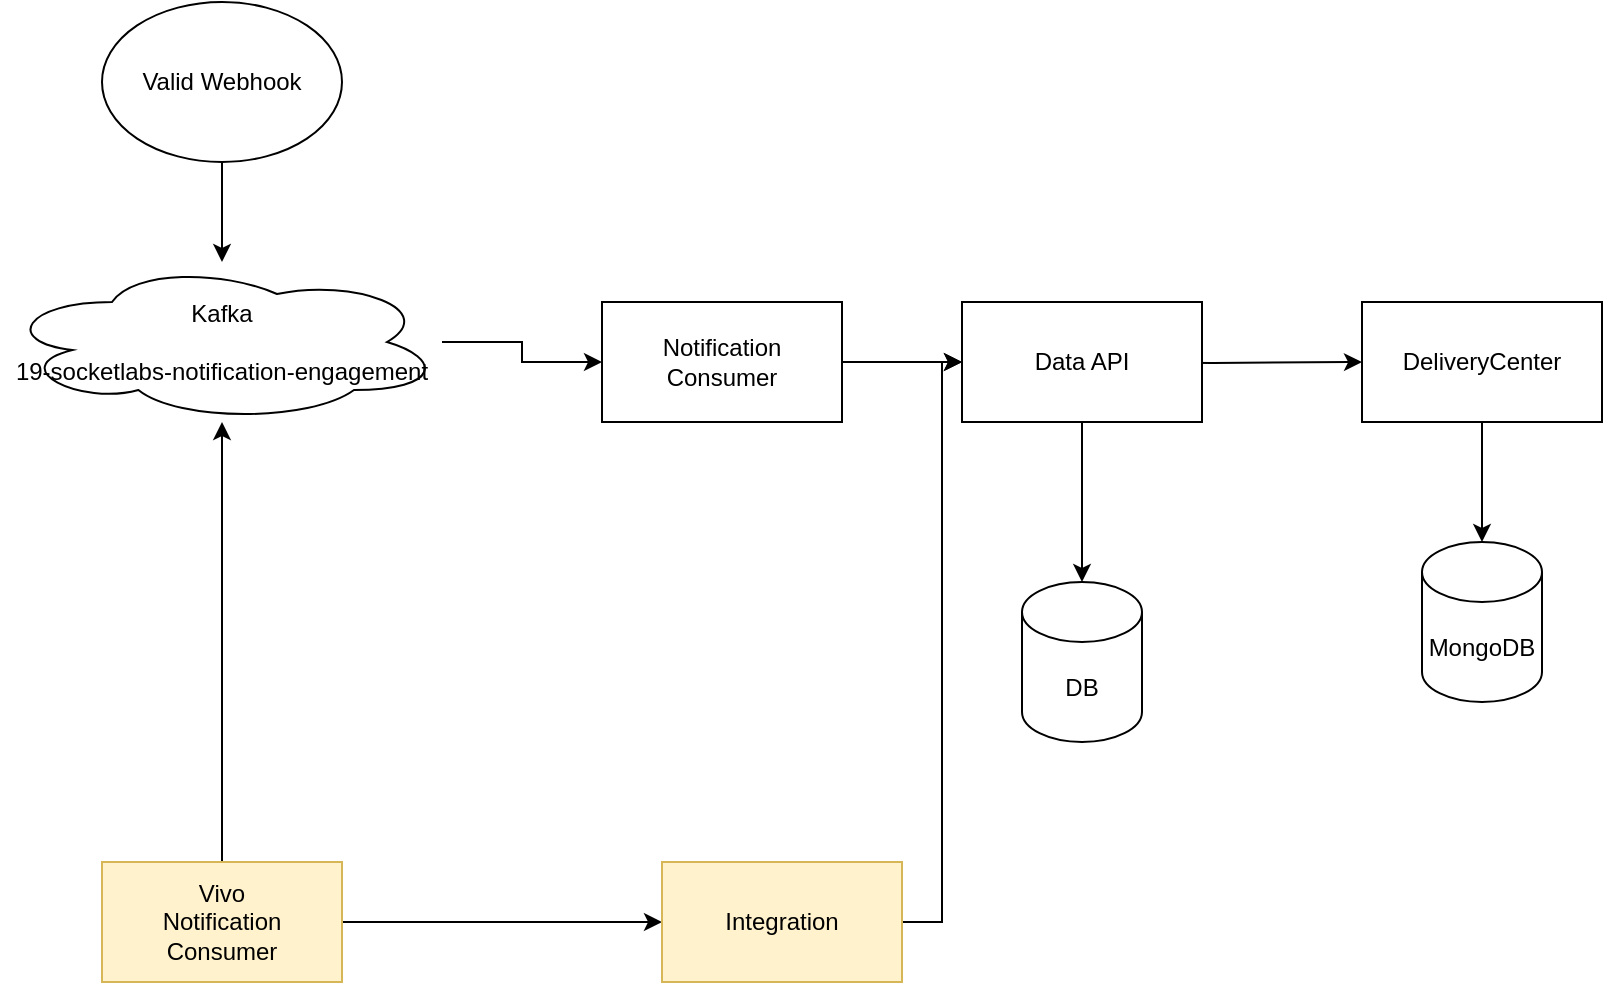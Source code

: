 <mxfile version="26.0.4" pages="2">
  <diagram name="Fluxo email clicado Paliativo" id="s7zd_H9pS11osYgYin6z">
    <mxGraphModel dx="2253" dy="747" grid="1" gridSize="10" guides="1" tooltips="1" connect="1" arrows="1" fold="1" page="1" pageScale="1" pageWidth="827" pageHeight="1169" math="0" shadow="0">
      <root>
        <mxCell id="0" />
        <mxCell id="1" parent="0" />
        <mxCell id="WdTEvjhrzGX_ELUJUdme-3" value="" style="edgeStyle=orthogonalEdgeStyle;rounded=0;orthogonalLoop=1;jettySize=auto;html=1;" edge="1" parent="1" source="WdTEvjhrzGX_ELUJUdme-1" target="WdTEvjhrzGX_ELUJUdme-2">
          <mxGeometry relative="1" as="geometry" />
        </mxCell>
        <mxCell id="WdTEvjhrzGX_ELUJUdme-12" style="edgeStyle=orthogonalEdgeStyle;rounded=0;orthogonalLoop=1;jettySize=auto;html=1;" edge="1" parent="1" target="WdTEvjhrzGX_ELUJUdme-9">
          <mxGeometry relative="1" as="geometry">
            <mxPoint x="230" y="230" as="sourcePoint" />
          </mxGeometry>
        </mxCell>
        <mxCell id="WdTEvjhrzGX_ELUJUdme-1" value="Data API" style="rounded=0;whiteSpace=wrap;html=1;" vertex="1" parent="1">
          <mxGeometry x="180" y="200" width="120" height="60" as="geometry" />
        </mxCell>
        <mxCell id="WdTEvjhrzGX_ELUJUdme-2" value="DB" style="shape=cylinder3;whiteSpace=wrap;html=1;boundedLbl=1;backgroundOutline=1;size=15;" vertex="1" parent="1">
          <mxGeometry x="210" y="340" width="60" height="80" as="geometry" />
        </mxCell>
        <mxCell id="WdTEvjhrzGX_ELUJUdme-20" style="edgeStyle=orthogonalEdgeStyle;rounded=0;orthogonalLoop=1;jettySize=auto;html=1;" edge="1" parent="1" source="WdTEvjhrzGX_ELUJUdme-5" target="WdTEvjhrzGX_ELUJUdme-7">
          <mxGeometry relative="1" as="geometry" />
        </mxCell>
        <mxCell id="WdTEvjhrzGX_ELUJUdme-5" value="Kafka&lt;div&gt;&lt;br&gt;&lt;/div&gt;&lt;div&gt;19-socketlabs-notification-engagement&lt;/div&gt;" style="ellipse;shape=cloud;whiteSpace=wrap;html=1;" vertex="1" parent="1">
          <mxGeometry x="-300" y="180" width="220" height="80" as="geometry" />
        </mxCell>
        <mxCell id="WdTEvjhrzGX_ELUJUdme-21" value="" style="edgeStyle=orthogonalEdgeStyle;rounded=0;orthogonalLoop=1;jettySize=auto;html=1;" edge="1" parent="1" source="WdTEvjhrzGX_ELUJUdme-7" target="WdTEvjhrzGX_ELUJUdme-1">
          <mxGeometry relative="1" as="geometry" />
        </mxCell>
        <mxCell id="WdTEvjhrzGX_ELUJUdme-7" value="Notification Consumer" style="rounded=0;whiteSpace=wrap;html=1;" vertex="1" parent="1">
          <mxGeometry y="200" width="120" height="60" as="geometry" />
        </mxCell>
        <mxCell id="WdTEvjhrzGX_ELUJUdme-11" value="" style="edgeStyle=orthogonalEdgeStyle;rounded=0;orthogonalLoop=1;jettySize=auto;html=1;" edge="1" parent="1" source="WdTEvjhrzGX_ELUJUdme-9" target="WdTEvjhrzGX_ELUJUdme-10">
          <mxGeometry relative="1" as="geometry" />
        </mxCell>
        <mxCell id="WdTEvjhrzGX_ELUJUdme-9" value="DeliveryCenter" style="rounded=0;whiteSpace=wrap;html=1;" vertex="1" parent="1">
          <mxGeometry x="380" y="200" width="120" height="60" as="geometry" />
        </mxCell>
        <mxCell id="WdTEvjhrzGX_ELUJUdme-10" value="MongoDB" style="shape=cylinder3;whiteSpace=wrap;html=1;boundedLbl=1;backgroundOutline=1;size=15;" vertex="1" parent="1">
          <mxGeometry x="410" y="320" width="60" height="80" as="geometry" />
        </mxCell>
        <mxCell id="WdTEvjhrzGX_ELUJUdme-19" style="edgeStyle=orthogonalEdgeStyle;rounded=0;orthogonalLoop=1;jettySize=auto;html=1;" edge="1" parent="1" source="WdTEvjhrzGX_ELUJUdme-18" target="WdTEvjhrzGX_ELUJUdme-5">
          <mxGeometry relative="1" as="geometry" />
        </mxCell>
        <mxCell id="WdTEvjhrzGX_ELUJUdme-18" value="Valid Webhook" style="ellipse;whiteSpace=wrap;html=1;" vertex="1" parent="1">
          <mxGeometry x="-250" y="50" width="120" height="80" as="geometry" />
        </mxCell>
        <mxCell id="WdTEvjhrzGX_ELUJUdme-23" style="edgeStyle=orthogonalEdgeStyle;rounded=0;orthogonalLoop=1;jettySize=auto;html=1;" edge="1" parent="1" source="WdTEvjhrzGX_ELUJUdme-22" target="WdTEvjhrzGX_ELUJUdme-5">
          <mxGeometry relative="1" as="geometry" />
        </mxCell>
        <mxCell id="WdTEvjhrzGX_ELUJUdme-25" value="" style="edgeStyle=orthogonalEdgeStyle;rounded=0;orthogonalLoop=1;jettySize=auto;html=1;" edge="1" parent="1" source="WdTEvjhrzGX_ELUJUdme-22" target="WdTEvjhrzGX_ELUJUdme-24">
          <mxGeometry relative="1" as="geometry" />
        </mxCell>
        <mxCell id="WdTEvjhrzGX_ELUJUdme-22" value="&lt;div&gt;Vivo&lt;/div&gt;Notification Consumer" style="rounded=0;whiteSpace=wrap;html=1;fillColor=#fff2cc;strokeColor=#d6b656;" vertex="1" parent="1">
          <mxGeometry x="-250" y="480" width="120" height="60" as="geometry" />
        </mxCell>
        <mxCell id="WdTEvjhrzGX_ELUJUdme-26" style="edgeStyle=orthogonalEdgeStyle;rounded=0;orthogonalLoop=1;jettySize=auto;html=1;" edge="1" parent="1" source="WdTEvjhrzGX_ELUJUdme-24" target="WdTEvjhrzGX_ELUJUdme-1">
          <mxGeometry relative="1" as="geometry">
            <Array as="points">
              <mxPoint x="170" y="510" />
              <mxPoint x="170" y="230" />
            </Array>
          </mxGeometry>
        </mxCell>
        <mxCell id="WdTEvjhrzGX_ELUJUdme-24" value="&lt;div&gt;Integration&lt;/div&gt;" style="rounded=0;whiteSpace=wrap;html=1;fillColor=#fff2cc;strokeColor=#d6b656;" vertex="1" parent="1">
          <mxGeometry x="30" y="480" width="120" height="60" as="geometry" />
        </mxCell>
      </root>
    </mxGraphModel>
  </diagram>
  <diagram name="Fluxo email clicado Kafka - Ideal" id="YTArfZPRP0K43GxzTLhn">
    <mxGraphModel dx="2253" dy="747" grid="1" gridSize="10" guides="1" tooltips="1" connect="1" arrows="1" fold="1" page="1" pageScale="1" pageWidth="827" pageHeight="1169" math="0" shadow="0">
      <root>
        <mxCell id="Hje7VYfhiTadqM2yfrba-0" />
        <mxCell id="Hje7VYfhiTadqM2yfrba-1" parent="Hje7VYfhiTadqM2yfrba-0" />
        <mxCell id="Hje7VYfhiTadqM2yfrba-2" value="" style="edgeStyle=orthogonalEdgeStyle;rounded=0;orthogonalLoop=1;jettySize=auto;html=1;" edge="1" parent="Hje7VYfhiTadqM2yfrba-1" source="Hje7VYfhiTadqM2yfrba-4" target="Hje7VYfhiTadqM2yfrba-5">
          <mxGeometry relative="1" as="geometry" />
        </mxCell>
        <mxCell id="Hje7VYfhiTadqM2yfrba-3" style="edgeStyle=orthogonalEdgeStyle;rounded=0;orthogonalLoop=1;jettySize=auto;html=1;" edge="1" parent="Hje7VYfhiTadqM2yfrba-1" source="Hje7VYfhiTadqM2yfrba-4" target="Hje7VYfhiTadqM2yfrba-13">
          <mxGeometry relative="1" as="geometry" />
        </mxCell>
        <mxCell id="Hje7VYfhiTadqM2yfrba-4" value="Data API" style="rounded=0;whiteSpace=wrap;html=1;" vertex="1" parent="Hje7VYfhiTadqM2yfrba-1">
          <mxGeometry x="180" y="200" width="120" height="60" as="geometry" />
        </mxCell>
        <mxCell id="Hje7VYfhiTadqM2yfrba-5" value="DB" style="shape=cylinder3;whiteSpace=wrap;html=1;boundedLbl=1;backgroundOutline=1;size=15;" vertex="1" parent="Hje7VYfhiTadqM2yfrba-1">
          <mxGeometry x="210" y="340" width="60" height="80" as="geometry" />
        </mxCell>
        <mxCell id="Hje7VYfhiTadqM2yfrba-6" value="" style="edgeStyle=orthogonalEdgeStyle;rounded=0;orthogonalLoop=1;jettySize=auto;html=1;" edge="1" parent="Hje7VYfhiTadqM2yfrba-1" source="Hje7VYfhiTadqM2yfrba-7" target="Hje7VYfhiTadqM2yfrba-17">
          <mxGeometry relative="1" as="geometry" />
        </mxCell>
        <mxCell id="Hje7VYfhiTadqM2yfrba-7" value="Kafka&lt;div&gt;&lt;br&gt;&lt;/div&gt;&lt;div&gt;email-clicked&lt;/div&gt;" style="ellipse;shape=cloud;whiteSpace=wrap;html=1;fillColor=#d5e8d4;strokeColor=#82b366;" vertex="1" parent="Hje7VYfhiTadqM2yfrba-1">
          <mxGeometry x="320" y="90" width="120" height="80" as="geometry" />
        </mxCell>
        <mxCell id="Hje7VYfhiTadqM2yfrba-8" style="edgeStyle=orthogonalEdgeStyle;rounded=0;orthogonalLoop=1;jettySize=auto;html=1;" edge="1" parent="Hje7VYfhiTadqM2yfrba-1" source="Hje7VYfhiTadqM2yfrba-9" target="Hje7VYfhiTadqM2yfrba-11">
          <mxGeometry relative="1" as="geometry" />
        </mxCell>
        <mxCell id="Hje7VYfhiTadqM2yfrba-9" value="Kafka&lt;div&gt;&lt;br&gt;&lt;/div&gt;&lt;div&gt;19-socketlabs-notification-engagement&lt;/div&gt;" style="ellipse;shape=cloud;whiteSpace=wrap;html=1;" vertex="1" parent="Hje7VYfhiTadqM2yfrba-1">
          <mxGeometry x="-350" y="185" width="320" height="90" as="geometry" />
        </mxCell>
        <mxCell id="Hje7VYfhiTadqM2yfrba-10" value="" style="edgeStyle=orthogonalEdgeStyle;rounded=0;orthogonalLoop=1;jettySize=auto;html=1;" edge="1" parent="Hje7VYfhiTadqM2yfrba-1" source="Hje7VYfhiTadqM2yfrba-11" target="Hje7VYfhiTadqM2yfrba-4">
          <mxGeometry relative="1" as="geometry" />
        </mxCell>
        <mxCell id="Hje7VYfhiTadqM2yfrba-11" value="Notification Consumer" style="rounded=0;whiteSpace=wrap;html=1;" vertex="1" parent="Hje7VYfhiTadqM2yfrba-1">
          <mxGeometry y="200" width="120" height="60" as="geometry" />
        </mxCell>
        <mxCell id="Hje7VYfhiTadqM2yfrba-12" value="" style="edgeStyle=orthogonalEdgeStyle;rounded=0;orthogonalLoop=1;jettySize=auto;html=1;" edge="1" parent="Hje7VYfhiTadqM2yfrba-1" source="Hje7VYfhiTadqM2yfrba-13" target="Hje7VYfhiTadqM2yfrba-14">
          <mxGeometry relative="1" as="geometry" />
        </mxCell>
        <mxCell id="Hje7VYfhiTadqM2yfrba-13" value="DeliveryCenter" style="rounded=0;whiteSpace=wrap;html=1;" vertex="1" parent="Hje7VYfhiTadqM2yfrba-1">
          <mxGeometry x="450" y="200" width="120" height="60" as="geometry" />
        </mxCell>
        <mxCell id="Hje7VYfhiTadqM2yfrba-14" value="MongoDB" style="shape=cylinder3;whiteSpace=wrap;html=1;boundedLbl=1;backgroundOutline=1;size=15;" vertex="1" parent="Hje7VYfhiTadqM2yfrba-1">
          <mxGeometry x="480" y="320" width="60" height="80" as="geometry" />
        </mxCell>
        <mxCell id="Hje7VYfhiTadqM2yfrba-15" style="edgeStyle=orthogonalEdgeStyle;rounded=0;orthogonalLoop=1;jettySize=auto;html=1;" edge="1" parent="Hje7VYfhiTadqM2yfrba-1" source="Hje7VYfhiTadqM2yfrba-4" target="Hje7VYfhiTadqM2yfrba-7">
          <mxGeometry relative="1" as="geometry">
            <Array as="points">
              <mxPoint x="220" y="120" />
            </Array>
          </mxGeometry>
        </mxCell>
        <mxCell id="Hje7VYfhiTadqM2yfrba-16" value="" style="edgeStyle=orthogonalEdgeStyle;rounded=0;orthogonalLoop=1;jettySize=auto;html=1;" edge="1" parent="Hje7VYfhiTadqM2yfrba-1" source="Hje7VYfhiTadqM2yfrba-17" target="Hje7VYfhiTadqM2yfrba-18">
          <mxGeometry relative="1" as="geometry" />
        </mxCell>
        <mxCell id="Hje7VYfhiTadqM2yfrba-17" value="API Externa" style="ellipse;whiteSpace=wrap;html=1;fillColor=#d5e8d4;strokeColor=#82b366;" vertex="1" parent="Hje7VYfhiTadqM2yfrba-1">
          <mxGeometry x="530" y="90" width="120" height="80" as="geometry" />
        </mxCell>
        <mxCell id="Hje7VYfhiTadqM2yfrba-18" value="External Webhook" style="ellipse;whiteSpace=wrap;html=1;" vertex="1" parent="Hje7VYfhiTadqM2yfrba-1">
          <mxGeometry x="707" y="90" width="120" height="80" as="geometry" />
        </mxCell>
        <mxCell id="Hje7VYfhiTadqM2yfrba-19" style="edgeStyle=orthogonalEdgeStyle;rounded=0;orthogonalLoop=1;jettySize=auto;html=1;" edge="1" parent="Hje7VYfhiTadqM2yfrba-1" source="Hje7VYfhiTadqM2yfrba-20" target="Hje7VYfhiTadqM2yfrba-9">
          <mxGeometry relative="1" as="geometry" />
        </mxCell>
        <mxCell id="Hje7VYfhiTadqM2yfrba-20" value="Valid Webhook" style="ellipse;whiteSpace=wrap;html=1;" vertex="1" parent="Hje7VYfhiTadqM2yfrba-1">
          <mxGeometry x="-250" y="50" width="120" height="80" as="geometry" />
        </mxCell>
        <mxCell id="Hje7VYfhiTadqM2yfrba-26" value="" style="edgeStyle=orthogonalEdgeStyle;rounded=0;orthogonalLoop=1;jettySize=auto;html=1;" edge="1" parent="Hje7VYfhiTadqM2yfrba-1" source="Hje7VYfhiTadqM2yfrba-27" target="Hje7VYfhiTadqM2yfrba-29">
          <mxGeometry relative="1" as="geometry" />
        </mxCell>
        <mxCell id="Hje7VYfhiTadqM2yfrba-27" value="&lt;div&gt;Vivo&lt;/div&gt;Notification Consumer" style="rounded=0;whiteSpace=wrap;html=1;fillColor=#d5e8d4;strokeColor=#82b366;" vertex="1" parent="Hje7VYfhiTadqM2yfrba-1">
          <mxGeometry x="326" y="410" width="120" height="60" as="geometry" />
        </mxCell>
        <mxCell id="Hje7VYfhiTadqM2yfrba-28" style="edgeStyle=orthogonalEdgeStyle;rounded=0;orthogonalLoop=1;jettySize=auto;html=1;entryX=0.55;entryY=0.95;entryDx=0;entryDy=0;entryPerimeter=0;" edge="1" parent="Hje7VYfhiTadqM2yfrba-1" source="Hje7VYfhiTadqM2yfrba-27" target="Hje7VYfhiTadqM2yfrba-7">
          <mxGeometry relative="1" as="geometry" />
        </mxCell>
        <mxCell id="Hje7VYfhiTadqM2yfrba-29" value="&lt;div&gt;Integration&lt;/div&gt;" style="rounded=0;whiteSpace=wrap;html=1;fillColor=#d5e8d4;strokeColor=#82b366;" vertex="1" parent="Hje7VYfhiTadqM2yfrba-1">
          <mxGeometry x="510" y="480" width="120" height="60" as="geometry" />
        </mxCell>
        <mxCell id="Hje7VYfhiTadqM2yfrba-30" style="edgeStyle=orthogonalEdgeStyle;rounded=0;orthogonalLoop=1;jettySize=auto;html=1;entryX=0.842;entryY=1;entryDx=0;entryDy=0;entryPerimeter=0;" edge="1" parent="Hje7VYfhiTadqM2yfrba-1" source="Hje7VYfhiTadqM2yfrba-29" target="Hje7VYfhiTadqM2yfrba-4">
          <mxGeometry relative="1" as="geometry" />
        </mxCell>
        <mxCell id="Fi3_uGTg0AbIReFupbrD-0" value="&lt;pre style=&quot;box-sizing: border-box; font-family: SFMono-Regular, Menlo, Monaco, Consolas, &amp;quot;Liberation Mono&amp;quot;, &amp;quot;Courier New&amp;quot;, monospace; font-size: 13.125px; margin-top: 0px; margin-bottom: 1rem; overflow: auto; color: rgb(255, 255, 255); text-align: left; background-color: rgb(34, 34, 34);&quot; class=&quot;message-body&quot;&gt;{&lt;br&gt;   &quot;MessageId&quot;: &quot;2bc25941-4804-42df-ba1c-f3ce384c60d6&quot;,&lt;br&gt;   &quot;DateTime&quot;: &quot;2025-01-27T20:21:09Z&quot;,&lt;br&gt;   &quot;TrackingType&quot;: 0,&lt;br&gt;   &quot;UserAgent&quot;: &quot;Mozilla/5.0 (Windows NT 10.0; Win64; x64) AppleWebKit/537.36 (KHTML, like Gecko) Chrome/132.0.0.0 Safari/537.36 Edg/132.0.0.0&quot;,&lt;br&gt;   &quot;Url&quot;: &quot;https://vivo.com.br/para-empresas&quot;&lt;br&gt;}&lt;/pre&gt;&lt;pre style=&quot;box-sizing: border-box; font-family: SFMono-Regular, Menlo, Monaco, Consolas, &amp;quot;Liberation Mono&amp;quot;, &amp;quot;Courier New&amp;quot;, monospace; font-size: 13.125px; margin-top: 0px; margin-bottom: 1rem; overflow: auto; color: rgb(255, 255, 255); text-align: left; background-color: rgb(34, 34, 34);&quot; class=&quot;message-body&quot;&gt;&lt;br&gt;&lt;/pre&gt;&lt;pre style=&quot;box-sizing: border-box; font-family: SFMono-Regular, Menlo, Monaco, Consolas, &amp;quot;Liberation Mono&amp;quot;, &amp;quot;Courier New&amp;quot;, monospace; font-size: 13.125px; margin-top: 0px; margin-bottom: 1rem; overflow: auto; color: rgb(255, 255, 255); text-align: left; background-color: rgb(34, 34, 34);&quot; class=&quot;message-body&quot;&gt;&lt;pre style=&quot;box-sizing: border-box; font-family: SFMono-Regular, Menlo, Monaco, Consolas, &amp;quot;Liberation Mono&amp;quot;, &amp;quot;Courier New&amp;quot;, monospace; margin-top: 0px; margin-bottom: 1rem; overflow: auto;&quot; class=&quot;message-body&quot;&gt;{&lt;br/&gt;   &quot;MessageId&quot;: &quot;2be80ff7-722d-43e0-8750-b1d0a6f45c4f&quot;,&lt;br/&gt;   &quot;DateTime&quot;: &quot;2025-01-27T20:29:27Z&quot;,&lt;br/&gt;   &quot;TrackingType&quot;: 0,&lt;br/&gt;   &quot;UserAgent&quot;: &quot;Mozilla/5.0 (Windows NT 10.0; Win64; x64) AppleWebKit/537.36 (KHTML, like Gecko) Chrome/132.0.0.0 Safari/537.36 Edg/132.0.0.0&quot;,&lt;br/&gt;   &quot;Url&quot;: &quot;https://www.linkedin.com/showcase/vivo-empresas/&quot;&lt;br/&gt;}&lt;/pre&gt;&lt;/pre&gt;" style="text;html=1;align=center;verticalAlign=middle;whiteSpace=wrap;rounded=0;" vertex="1" parent="Hje7VYfhiTadqM2yfrba-1">
          <mxGeometry x="-450" y="570" width="1060" height="320" as="geometry" />
        </mxCell>
        <mxCell id="32Une8IPNZ5q-RaGdSvZ-0" value="Contras&lt;div&gt;Mandar msg para todas as aplicações&lt;/div&gt;" style="text;html=1;align=left;verticalAlign=middle;whiteSpace=wrap;rounded=0;" vertex="1" parent="Hje7VYfhiTadqM2yfrba-1">
          <mxGeometry x="210" y="30" width="210" height="30" as="geometry" />
        </mxCell>
      </root>
    </mxGraphModel>
  </diagram>
</mxfile>
